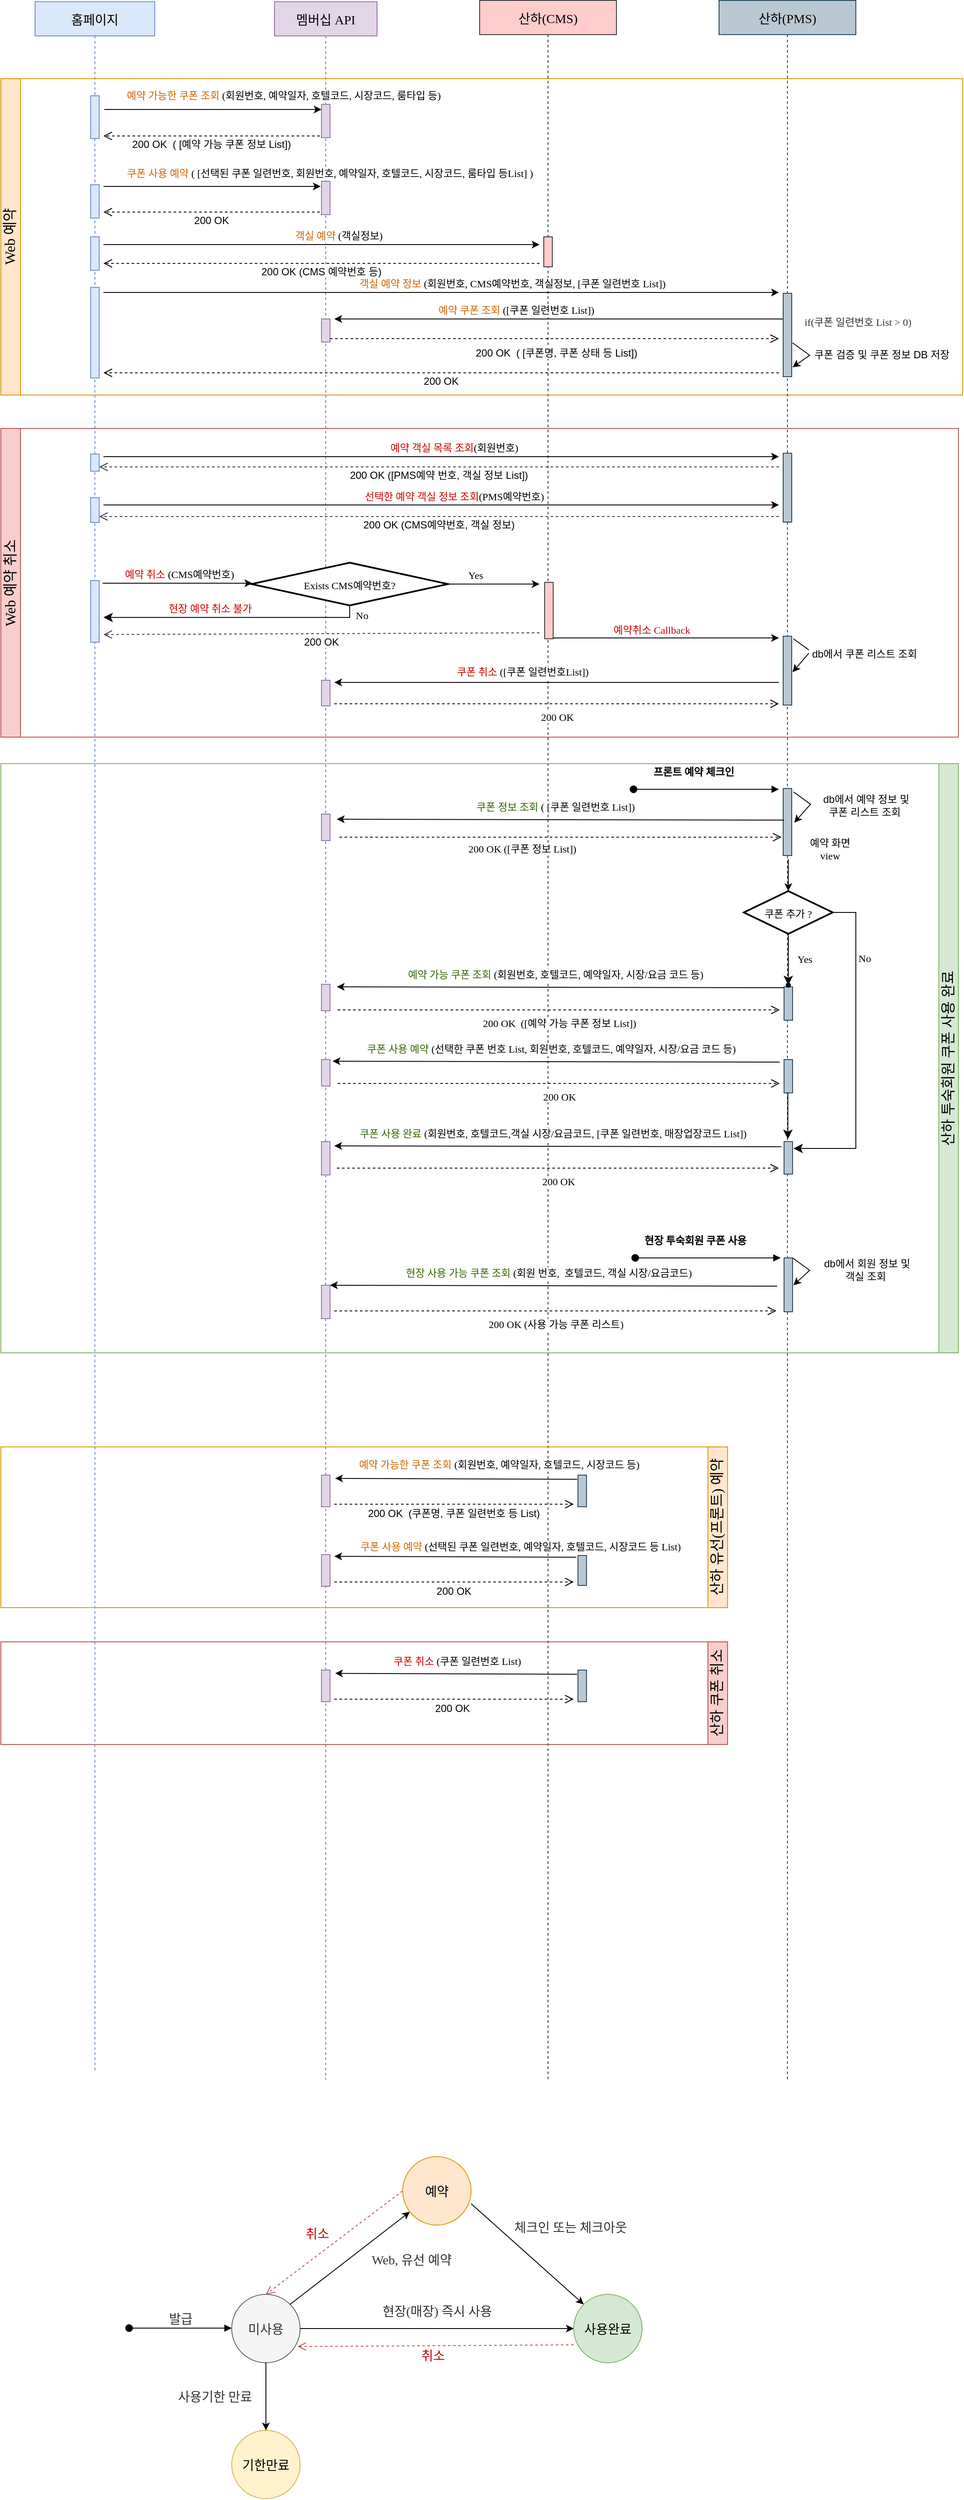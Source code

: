 <mxfile version="20.8.13" type="github">
  <diagram name="페이지-1" id="i2_iW8WWWB51VXID4rfu">
    <mxGraphModel dx="1434" dy="747" grid="1" gridSize="10" guides="1" tooltips="1" connect="1" arrows="1" fold="1" page="1" pageScale="1" pageWidth="1654" pageHeight="2336" math="0" shadow="0">
      <root>
        <mxCell id="0" />
        <mxCell id="1" parent="0" />
        <mxCell id="uAVWBllw0vdzFXxvWoM9-3" value="멤버십 API" style="shape=umlLifeline;perimeter=lifelinePerimeter;container=1;collapsible=0;recursiveResize=0;rounded=0;shadow=0;strokeWidth=1;fillColor=#e1d5e7;strokeColor=#9673a6;size=40;fontFamily=Verdana;fontSize=15;" vertex="1" parent="1">
          <mxGeometry x="320" y="80" width="120" height="2430" as="geometry" />
        </mxCell>
        <mxCell id="uAVWBllw0vdzFXxvWoM9-4" value="" style="points=[];perimeter=orthogonalPerimeter;rounded=0;shadow=0;strokeWidth=1;fillColor=#e1d5e7;strokeColor=#9673a6;" vertex="1" parent="uAVWBllw0vdzFXxvWoM9-3">
          <mxGeometry x="55" y="210" width="10" height="39" as="geometry" />
        </mxCell>
        <mxCell id="uAVWBllw0vdzFXxvWoM9-6" value="홈페이지" style="shape=umlLifeline;perimeter=lifelinePerimeter;container=1;collapsible=0;recursiveResize=0;rounded=0;shadow=0;strokeWidth=1;fillColor=#dae8fc;strokeColor=#6c8ebf;fontFamily=Verdana;fontSize=15;" vertex="1" parent="1">
          <mxGeometry x="40" y="80" width="140" height="2420" as="geometry" />
        </mxCell>
        <mxCell id="uAVWBllw0vdzFXxvWoM9-31" value="" style="points=[];perimeter=orthogonalPerimeter;rounded=0;shadow=0;strokeWidth=1;fillColor=#dae8fc;strokeColor=#6c8ebf;" vertex="1" parent="1">
          <mxGeometry x="105" y="190" width="10" height="50" as="geometry" />
        </mxCell>
        <mxCell id="uAVWBllw0vdzFXxvWoM9-9" value="산하(CMS)" style="shape=umlLifeline;perimeter=lifelinePerimeter;container=1;collapsible=0;recursiveResize=0;rounded=0;shadow=0;strokeWidth=1;fillColor=#ffcccc;strokeColor=#36393d;fontFamily=Verdana;fontSize=15;" vertex="1" parent="1">
          <mxGeometry x="560" y="78.5" width="160" height="2431.5" as="geometry" />
        </mxCell>
        <mxCell id="uAVWBllw0vdzFXxvWoM9-14" value="" style="endArrow=classic;html=1;rounded=0;entryX=-0.1;entryY=0.154;entryDx=0;entryDy=0;entryPerimeter=0;" edge="1" parent="1" target="uAVWBllw0vdzFXxvWoM9-4">
          <mxGeometry width="50" height="50" relative="1" as="geometry">
            <mxPoint x="120" y="296" as="sourcePoint" />
            <mxPoint x="340" y="296" as="targetPoint" />
          </mxGeometry>
        </mxCell>
        <mxCell id="uAVWBllw0vdzFXxvWoM9-17" value="&lt;font color=&quot;#cc6600&quot;&gt;쿠폰 사용 예약&lt;/font&gt; ( [선택된 쿠폰 일련번호, 회원번호, 예약일자, 호텔코드, 시장코드, 룸타입 등List] )&amp;nbsp;" style="edgeLabel;html=1;align=center;verticalAlign=middle;resizable=0;points=[];fontFamily=Verdana;fontSize=12;" vertex="1" connectable="0" parent="uAVWBllw0vdzFXxvWoM9-14">
          <mxGeometry x="0.45" y="2" relative="1" as="geometry">
            <mxPoint x="82" y="-13" as="offset" />
          </mxGeometry>
        </mxCell>
        <mxCell id="uAVWBllw0vdzFXxvWoM9-16" value="200 OK" style="verticalAlign=bottom;endArrow=open;dashed=1;endSize=8;shadow=0;strokeWidth=1;fontSize=12;exitX=-0.2;exitY=0.769;exitDx=0;exitDy=0;exitPerimeter=0;" edge="1" parent="1">
          <mxGeometry y="19" relative="1" as="geometry">
            <mxPoint x="120" y="326" as="targetPoint" />
            <mxPoint x="373" y="325.991" as="sourcePoint" />
            <mxPoint as="offset" />
          </mxGeometry>
        </mxCell>
        <mxCell id="uAVWBllw0vdzFXxvWoM9-21" value="" style="endArrow=classic;html=1;rounded=0;" edge="1" parent="1">
          <mxGeometry width="50" height="50" relative="1" as="geometry">
            <mxPoint x="120" y="364" as="sourcePoint" />
            <mxPoint x="630" y="364" as="targetPoint" />
          </mxGeometry>
        </mxCell>
        <mxCell id="uAVWBllw0vdzFXxvWoM9-22" value="&lt;font color=&quot;#cc6600&quot;&gt;객실 예약&lt;/font&gt; (객실정보)" style="edgeLabel;html=1;align=center;verticalAlign=middle;resizable=0;points=[];fontFamily=Verdana;fontSize=12;" vertex="1" connectable="0" parent="uAVWBllw0vdzFXxvWoM9-21">
          <mxGeometry x="0.45" y="2" relative="1" as="geometry">
            <mxPoint x="-95" y="-8" as="offset" />
          </mxGeometry>
        </mxCell>
        <mxCell id="uAVWBllw0vdzFXxvWoM9-26" value="Web 예약" style="swimlane;horizontal=0;whiteSpace=wrap;html=1;startSize=23;fillColor=#ffe6cc;strokeColor=#d79b00;fontFamily=Verdana;fontSize=17;fontStyle=0" vertex="1" parent="1">
          <mxGeometry y="170" width="1125" height="370" as="geometry" />
        </mxCell>
        <mxCell id="uAVWBllw0vdzFXxvWoM9-20" value="" style="points=[];perimeter=orthogonalPerimeter;rounded=0;shadow=0;strokeWidth=1;fillColor=#ffcccc;strokeColor=#36393d;" vertex="1" parent="uAVWBllw0vdzFXxvWoM9-26">
          <mxGeometry x="635" y="185" width="10" height="35" as="geometry" />
        </mxCell>
        <mxCell id="uAVWBllw0vdzFXxvWoM9-55" value="" style="points=[];perimeter=orthogonalPerimeter;rounded=0;shadow=0;strokeWidth=1;fillColor=#e1d5e7;strokeColor=#9673a6;" vertex="1" parent="uAVWBllw0vdzFXxvWoM9-26">
          <mxGeometry x="375" y="30" width="10" height="39" as="geometry" />
        </mxCell>
        <mxCell id="uAVWBllw0vdzFXxvWoM9-56" value="" style="endArrow=classic;html=1;rounded=0;entryX=-0.1;entryY=0.154;entryDx=0;entryDy=0;entryPerimeter=0;" edge="1" parent="uAVWBllw0vdzFXxvWoM9-26">
          <mxGeometry width="50" height="50" relative="1" as="geometry">
            <mxPoint x="121" y="36" as="sourcePoint" />
            <mxPoint x="375" y="36.006" as="targetPoint" />
          </mxGeometry>
        </mxCell>
        <mxCell id="uAVWBllw0vdzFXxvWoM9-57" value="&lt;font color=&quot;#cc6600&quot;&gt;예약 가능한 쿠폰 조회&lt;/font&gt; (회원번호, 예약일자, 호텔코드, 시장코드, 룸타입 등)&amp;nbsp;" style="edgeLabel;html=1;align=center;verticalAlign=middle;resizable=0;points=[];fontFamily=Verdana;fontSize=12;" vertex="1" connectable="0" parent="uAVWBllw0vdzFXxvWoM9-56">
          <mxGeometry x="0.45" y="2" relative="1" as="geometry">
            <mxPoint x="27" y="-14" as="offset" />
          </mxGeometry>
        </mxCell>
        <mxCell id="uAVWBllw0vdzFXxvWoM9-58" value="200 OK  ( [예약 가능 쿠폰 정보 List])" style="verticalAlign=bottom;endArrow=open;dashed=1;endSize=8;shadow=0;strokeWidth=1;fontSize=12;exitX=-0.2;exitY=0.769;exitDx=0;exitDy=0;exitPerimeter=0;" edge="1" parent="uAVWBllw0vdzFXxvWoM9-26">
          <mxGeometry y="19" relative="1" as="geometry">
            <mxPoint x="120" y="67" as="targetPoint" />
            <mxPoint x="373" y="66.991" as="sourcePoint" />
            <mxPoint as="offset" />
          </mxGeometry>
        </mxCell>
        <mxCell id="uAVWBllw0vdzFXxvWoM9-59" value="" style="points=[];perimeter=orthogonalPerimeter;rounded=0;shadow=0;strokeWidth=1;fillColor=#e1d5e7;strokeColor=#9673a6;" vertex="1" parent="uAVWBllw0vdzFXxvWoM9-26">
          <mxGeometry x="375" y="281" width="10" height="27" as="geometry" />
        </mxCell>
        <mxCell id="uAVWBllw0vdzFXxvWoM9-125" value="200 OK (CMS 예약번호 등)" style="verticalAlign=bottom;endArrow=open;dashed=1;endSize=8;shadow=0;strokeWidth=1;fontSize=12;" edge="1" parent="uAVWBllw0vdzFXxvWoM9-26">
          <mxGeometry y="19" relative="1" as="geometry">
            <mxPoint x="120" y="216" as="targetPoint" />
            <mxPoint x="630" y="216" as="sourcePoint" />
            <mxPoint as="offset" />
          </mxGeometry>
        </mxCell>
        <mxCell id="uAVWBllw0vdzFXxvWoM9-126" value="" style="endArrow=classic;html=1;rounded=0;" edge="1" parent="uAVWBllw0vdzFXxvWoM9-26">
          <mxGeometry width="50" height="50" relative="1" as="geometry">
            <mxPoint x="120" y="250" as="sourcePoint" />
            <mxPoint x="910" y="250" as="targetPoint" />
          </mxGeometry>
        </mxCell>
        <mxCell id="uAVWBllw0vdzFXxvWoM9-127" value="&lt;font color=&quot;#cc6600&quot;&gt;객실 예약 정보&lt;/font&gt; (회원번호, CMS예약번호, 객실정보, [쿠폰 일련번호 List])" style="edgeLabel;html=1;align=center;verticalAlign=middle;resizable=0;points=[];fontFamily=Verdana;fontSize=12;" vertex="1" connectable="0" parent="uAVWBllw0vdzFXxvWoM9-126">
          <mxGeometry x="0.45" y="2" relative="1" as="geometry">
            <mxPoint x="-95" y="-8" as="offset" />
          </mxGeometry>
        </mxCell>
        <mxCell id="uAVWBllw0vdzFXxvWoM9-23" value="200 OK" style="verticalAlign=bottom;endArrow=open;dashed=1;endSize=8;shadow=0;strokeWidth=1;fontSize=12;" edge="1" parent="uAVWBllw0vdzFXxvWoM9-26">
          <mxGeometry y="19" relative="1" as="geometry">
            <mxPoint x="120" y="344" as="targetPoint" />
            <mxPoint x="910" y="344" as="sourcePoint" />
            <mxPoint as="offset" />
          </mxGeometry>
        </mxCell>
        <mxCell id="uAVWBllw0vdzFXxvWoM9-129" value="" style="points=[];perimeter=orthogonalPerimeter;rounded=0;shadow=0;strokeWidth=1;fillColor=#dae8fc;strokeColor=#6c8ebf;" vertex="1" parent="uAVWBllw0vdzFXxvWoM9-26">
          <mxGeometry x="105" y="124" width="10" height="39" as="geometry" />
        </mxCell>
        <mxCell id="uAVWBllw0vdzFXxvWoM9-130" value="" style="points=[];perimeter=orthogonalPerimeter;rounded=0;shadow=0;strokeWidth=1;fillColor=#dae8fc;strokeColor=#6c8ebf;" vertex="1" parent="uAVWBllw0vdzFXxvWoM9-26">
          <mxGeometry x="105" y="185" width="10" height="39" as="geometry" />
        </mxCell>
        <mxCell id="uAVWBllw0vdzFXxvWoM9-131" value="" style="points=[];perimeter=orthogonalPerimeter;rounded=0;shadow=0;strokeWidth=1;fillColor=#dae8fc;strokeColor=#6c8ebf;" vertex="1" parent="uAVWBllw0vdzFXxvWoM9-26">
          <mxGeometry x="105" y="244" width="10" height="106" as="geometry" />
        </mxCell>
        <mxCell id="uAVWBllw0vdzFXxvWoM9-91" value="&lt;font color=&quot;#333333&quot;&gt;if(쿠폰 일련번호 List &amp;gt; 0)&lt;/font&gt;" style="text;html=1;strokeColor=none;fillColor=none;align=center;verticalAlign=middle;whiteSpace=wrap;rounded=0;fontSize=12;fontFamily=Verdana;fontColor=#CC0000;" vertex="1" parent="uAVWBllw0vdzFXxvWoM9-26">
          <mxGeometry x="910" y="270" width="185" height="30" as="geometry" />
        </mxCell>
        <mxCell id="uAVWBllw0vdzFXxvWoM9-60" value="" style="endArrow=classic;html=1;rounded=0;" edge="1" parent="1" source="uAVWBllw0vdzFXxvWoM9-124">
          <mxGeometry width="50" height="50" relative="1" as="geometry">
            <mxPoint x="631" y="451.045" as="sourcePoint" />
            <mxPoint x="390" y="451" as="targetPoint" />
          </mxGeometry>
        </mxCell>
        <mxCell id="uAVWBllw0vdzFXxvWoM9-61" value="&lt;font color=&quot;#cc6600&quot;&gt;예약 쿠폰 조회&lt;/font&gt; ([쿠폰 일련번호 List])&amp;nbsp;" style="edgeLabel;html=1;align=center;verticalAlign=middle;resizable=0;points=[];fontFamily=Verdana;fontSize=12;" vertex="1" connectable="0" parent="uAVWBllw0vdzFXxvWoM9-60">
          <mxGeometry x="0.45" y="2" relative="1" as="geometry">
            <mxPoint x="68" y="-12" as="offset" />
          </mxGeometry>
        </mxCell>
        <mxCell id="uAVWBllw0vdzFXxvWoM9-62" value="200 OK  ( [쿠폰명, 쿠폰 상태 등 List])" style="verticalAlign=bottom;endArrow=open;dashed=1;endSize=8;shadow=0;strokeWidth=1;fontSize=12;exitX=1;exitY=0.852;exitDx=0;exitDy=0;exitPerimeter=0;" edge="1" parent="1">
          <mxGeometry x="0.009" y="-26" relative="1" as="geometry">
            <mxPoint x="910" y="474" as="targetPoint" />
            <mxPoint x="385" y="474.004" as="sourcePoint" />
            <mxPoint as="offset" />
          </mxGeometry>
        </mxCell>
        <mxCell id="uAVWBllw0vdzFXxvWoM9-80" value="산하 유선(프론트) 예약" style="swimlane;horizontal=0;whiteSpace=wrap;html=1;startSize=23;fillColor=#ffe6cc;strokeColor=#d79b00;fontFamily=Verdana;fontSize=17;fontStyle=0;direction=west;" vertex="1" parent="1">
          <mxGeometry y="1770" width="850" height="188" as="geometry" />
        </mxCell>
        <mxCell id="uAVWBllw0vdzFXxvWoM9-81" value="" style="points=[];perimeter=orthogonalPerimeter;rounded=0;shadow=0;strokeWidth=1;fillColor=#bac8d3;strokeColor=#23445d;" vertex="1" parent="uAVWBllw0vdzFXxvWoM9-80">
          <mxGeometry x="675" y="33" width="10" height="37" as="geometry" />
        </mxCell>
        <mxCell id="uAVWBllw0vdzFXxvWoM9-82" value="" style="points=[];perimeter=orthogonalPerimeter;rounded=0;shadow=0;strokeWidth=1;fillColor=#e1d5e7;strokeColor=#9673a6;" vertex="1" parent="uAVWBllw0vdzFXxvWoM9-80">
          <mxGeometry x="375" y="33" width="10" height="37" as="geometry" />
        </mxCell>
        <mxCell id="uAVWBllw0vdzFXxvWoM9-83" value="" style="endArrow=classic;html=1;rounded=0;exitX=-0.1;exitY=0.133;exitDx=0;exitDy=0;exitPerimeter=0;entryX=1.6;entryY=0.103;entryDx=0;entryDy=0;entryPerimeter=0;" edge="1" parent="uAVWBllw0vdzFXxvWoM9-80" source="uAVWBllw0vdzFXxvWoM9-81" target="uAVWBllw0vdzFXxvWoM9-82">
          <mxGeometry width="50" height="50" relative="1" as="geometry">
            <mxPoint x="397" y="47.5" as="sourcePoint" />
            <mxPoint x="420" y="111" as="targetPoint" />
          </mxGeometry>
        </mxCell>
        <mxCell id="uAVWBllw0vdzFXxvWoM9-84" value="&lt;font color=&quot;#cc6600&quot;&gt;예약 가능한 쿠폰 조회&lt;/font&gt; (회원번호, 예약일자, 호텔코드, 시장코드 등)&amp;nbsp;" style="edgeLabel;html=1;align=center;verticalAlign=middle;resizable=0;points=[];fontFamily=Verdana;fontSize=12;" vertex="1" connectable="0" parent="uAVWBllw0vdzFXxvWoM9-83">
          <mxGeometry x="0.45" y="2" relative="1" as="geometry">
            <mxPoint x="115" y="-18" as="offset" />
          </mxGeometry>
        </mxCell>
        <mxCell id="uAVWBllw0vdzFXxvWoM9-90" value="200 OK  (쿠폰명, 쿠폰 일련번호 등 List)" style="verticalAlign=bottom;endArrow=open;dashed=1;endSize=8;shadow=0;strokeWidth=1;fontSize=12;" edge="1" parent="uAVWBllw0vdzFXxvWoM9-80">
          <mxGeometry y="-20" relative="1" as="geometry">
            <mxPoint x="670" y="67" as="targetPoint" />
            <mxPoint x="390" y="67" as="sourcePoint" />
            <mxPoint as="offset" />
          </mxGeometry>
        </mxCell>
        <mxCell id="uAVWBllw0vdzFXxvWoM9-92" value="" style="points=[];perimeter=orthogonalPerimeter;rounded=0;shadow=0;strokeWidth=1;fillColor=#e1d5e7;strokeColor=#9673a6;" vertex="1" parent="uAVWBllw0vdzFXxvWoM9-80">
          <mxGeometry x="375" y="126" width="10" height="37" as="geometry" />
        </mxCell>
        <mxCell id="uAVWBllw0vdzFXxvWoM9-93" value="" style="endArrow=classic;html=1;rounded=0;exitX=-0.2;exitY=0.057;exitDx=0;exitDy=0;exitPerimeter=0;" edge="1" parent="uAVWBllw0vdzFXxvWoM9-80" source="uAVWBllw0vdzFXxvWoM9-96">
          <mxGeometry width="50" height="50" relative="1" as="geometry">
            <mxPoint x="665" y="128" as="sourcePoint" />
            <mxPoint x="390" y="128" as="targetPoint" />
          </mxGeometry>
        </mxCell>
        <mxCell id="uAVWBllw0vdzFXxvWoM9-94" value="&lt;font style=&quot;border-color: var(--border-color);&quot; color=&quot;#cc6600&quot;&gt;쿠폰 사용 예약&lt;/font&gt;&amp;nbsp;(선택된 쿠폰 일련번호, 예약일자, 호텔코드, 시장코드 등 List)&amp;nbsp;" style="edgeLabel;html=1;align=center;verticalAlign=middle;resizable=0;points=[];fontFamily=Verdana;fontSize=12;" vertex="1" connectable="0" parent="uAVWBllw0vdzFXxvWoM9-93">
          <mxGeometry x="0.45" y="2" relative="1" as="geometry">
            <mxPoint x="141" y="-14" as="offset" />
          </mxGeometry>
        </mxCell>
        <mxCell id="uAVWBllw0vdzFXxvWoM9-95" value="200 OK" style="verticalAlign=bottom;endArrow=open;dashed=1;endSize=8;shadow=0;strokeWidth=1;fontSize=12;" edge="1" parent="uAVWBllw0vdzFXxvWoM9-80">
          <mxGeometry y="-20" relative="1" as="geometry">
            <mxPoint x="670" y="158" as="targetPoint" />
            <mxPoint x="390" y="158" as="sourcePoint" />
            <mxPoint as="offset" />
          </mxGeometry>
        </mxCell>
        <mxCell id="uAVWBllw0vdzFXxvWoM9-96" value="" style="points=[];perimeter=orthogonalPerimeter;rounded=0;shadow=0;strokeWidth=1;fillColor=#bac8d3;strokeColor=#23445d;" vertex="1" parent="uAVWBllw0vdzFXxvWoM9-80">
          <mxGeometry x="675" y="127" width="10" height="35" as="geometry" />
        </mxCell>
        <mxCell id="uAVWBllw0vdzFXxvWoM9-97" value="산하 쿠폰 취소" style="swimlane;horizontal=0;whiteSpace=wrap;html=1;startSize=23;fillColor=#f8cecc;strokeColor=#b85450;fontFamily=Verdana;fontSize=17;fontStyle=0;direction=west;" vertex="1" parent="1">
          <mxGeometry y="1998" width="850" height="120" as="geometry" />
        </mxCell>
        <mxCell id="uAVWBllw0vdzFXxvWoM9-98" value="" style="points=[];perimeter=orthogonalPerimeter;rounded=0;shadow=0;strokeWidth=1;fillColor=#bac8d3;strokeColor=#23445d;" vertex="1" parent="uAVWBllw0vdzFXxvWoM9-97">
          <mxGeometry x="675" y="33" width="10" height="37" as="geometry" />
        </mxCell>
        <mxCell id="uAVWBllw0vdzFXxvWoM9-99" value="" style="points=[];perimeter=orthogonalPerimeter;rounded=0;shadow=0;strokeWidth=1;fillColor=#e1d5e7;strokeColor=#9673a6;" vertex="1" parent="uAVWBllw0vdzFXxvWoM9-97">
          <mxGeometry x="375" y="33" width="10" height="37" as="geometry" />
        </mxCell>
        <mxCell id="uAVWBllw0vdzFXxvWoM9-100" value="" style="endArrow=classic;html=1;rounded=0;exitX=-0.1;exitY=0.133;exitDx=0;exitDy=0;exitPerimeter=0;entryX=1.6;entryY=0.103;entryDx=0;entryDy=0;entryPerimeter=0;" edge="1" parent="uAVWBllw0vdzFXxvWoM9-97" source="uAVWBllw0vdzFXxvWoM9-98" target="uAVWBllw0vdzFXxvWoM9-99">
          <mxGeometry width="50" height="50" relative="1" as="geometry">
            <mxPoint x="397" y="47.5" as="sourcePoint" />
            <mxPoint x="420" y="111" as="targetPoint" />
          </mxGeometry>
        </mxCell>
        <mxCell id="uAVWBllw0vdzFXxvWoM9-101" value="&lt;font style=&quot;border-color: var(--border-color);&quot; color=&quot;#cc0000&quot;&gt;쿠폰 취소&lt;/font&gt;&amp;nbsp;(쿠폰 일련번호 List)&amp;nbsp;" style="edgeLabel;html=1;align=center;verticalAlign=middle;resizable=0;points=[];fontFamily=Verdana;fontSize=12;" vertex="1" connectable="0" parent="uAVWBllw0vdzFXxvWoM9-100">
          <mxGeometry x="0.45" y="2" relative="1" as="geometry">
            <mxPoint x="66" y="-16" as="offset" />
          </mxGeometry>
        </mxCell>
        <mxCell id="uAVWBllw0vdzFXxvWoM9-102" value="200 OK " style="verticalAlign=bottom;endArrow=open;dashed=1;endSize=8;shadow=0;strokeWidth=1;fontSize=12;" edge="1" parent="uAVWBllw0vdzFXxvWoM9-97">
          <mxGeometry y="-20" relative="1" as="geometry">
            <mxPoint x="670" y="67" as="targetPoint" />
            <mxPoint x="390" y="67" as="sourcePoint" />
            <mxPoint as="offset" />
          </mxGeometry>
        </mxCell>
        <mxCell id="uAVWBllw0vdzFXxvWoM9-109" value="&lt;font style=&quot;font-size: 15px;&quot;&gt;발급&lt;/font&gt;" style="html=1;verticalAlign=bottom;startArrow=oval;startFill=1;endArrow=block;startSize=8;rounded=0;fontFamily=Verdana;fontSize=12;fontColor=#333333;" edge="1" parent="1">
          <mxGeometry width="60" relative="1" as="geometry">
            <mxPoint x="150" y="2800.5" as="sourcePoint" />
            <mxPoint x="270" y="2800.5" as="targetPoint" />
          </mxGeometry>
        </mxCell>
        <mxCell id="uAVWBllw0vdzFXxvWoM9-110" value="미사용" style="ellipse;whiteSpace=wrap;html=1;aspect=fixed;fontFamily=Verdana;fontSize=15;fillColor=#f5f5f5;strokeColor=#666666;fontColor=#333333;" vertex="1" parent="1">
          <mxGeometry x="270" y="2761" width="80" height="80" as="geometry" />
        </mxCell>
        <mxCell id="uAVWBllw0vdzFXxvWoM9-111" value="예약" style="ellipse;whiteSpace=wrap;html=1;aspect=fixed;fontFamily=Verdana;fontSize=15;fillColor=#ffe6cc;strokeColor=#d79b00;" vertex="1" parent="1">
          <mxGeometry x="470" y="2600" width="80" height="80" as="geometry" />
        </mxCell>
        <mxCell id="uAVWBllw0vdzFXxvWoM9-112" value="사용완료" style="ellipse;whiteSpace=wrap;html=1;aspect=fixed;fontFamily=Verdana;fontSize=15;fillColor=#d5e8d4;strokeColor=#82b366;" vertex="1" parent="1">
          <mxGeometry x="670" y="2761" width="80" height="80" as="geometry" />
        </mxCell>
        <mxCell id="uAVWBllw0vdzFXxvWoM9-113" value="기한만료" style="ellipse;whiteSpace=wrap;html=1;aspect=fixed;fontFamily=Verdana;fontSize=15;fillColor=#fff2cc;strokeColor=#d6b656;" vertex="1" parent="1">
          <mxGeometry x="270" y="2920" width="80" height="80" as="geometry" />
        </mxCell>
        <mxCell id="uAVWBllw0vdzFXxvWoM9-114" value="Web, 유선 예약" style="endArrow=classic;html=1;rounded=0;fontFamily=Verdana;fontSize=15;fontColor=#333333;exitX=1;exitY=0;exitDx=0;exitDy=0;" edge="1" parent="1" source="uAVWBllw0vdzFXxvWoM9-110" target="uAVWBllw0vdzFXxvWoM9-111">
          <mxGeometry x="0.631" y="-45" width="50" height="50" relative="1" as="geometry">
            <mxPoint x="350" y="2670" as="sourcePoint" />
            <mxPoint x="400" y="2620" as="targetPoint" />
            <mxPoint as="offset" />
          </mxGeometry>
        </mxCell>
        <mxCell id="uAVWBllw0vdzFXxvWoM9-115" value="" style="endArrow=classic;html=1;rounded=0;fontFamily=Verdana;fontSize=15;fontColor=#333333;exitX=1;exitY=0.688;exitDx=0;exitDy=0;entryX=0;entryY=0;entryDx=0;entryDy=0;exitPerimeter=0;" edge="1" parent="1" source="uAVWBllw0vdzFXxvWoM9-111" target="uAVWBllw0vdzFXxvWoM9-112">
          <mxGeometry x="-0.3" y="32" width="50" height="50" relative="1" as="geometry">
            <mxPoint x="348.284" y="2702.716" as="sourcePoint" />
            <mxPoint x="443.784" y="2664.661" as="targetPoint" />
            <mxPoint as="offset" />
          </mxGeometry>
        </mxCell>
        <mxCell id="uAVWBllw0vdzFXxvWoM9-116" value="체크인 또는 체크아웃" style="edgeLabel;html=1;align=center;verticalAlign=middle;resizable=0;points=[];fontSize=15;fontFamily=Verdana;fontColor=#333333;" vertex="1" connectable="0" parent="uAVWBllw0vdzFXxvWoM9-115">
          <mxGeometry x="-0.214" y="-2" relative="1" as="geometry">
            <mxPoint x="65" y="-21" as="offset" />
          </mxGeometry>
        </mxCell>
        <mxCell id="uAVWBllw0vdzFXxvWoM9-117" value="사용기한 만료" style="endArrow=classic;html=1;rounded=0;fontFamily=Verdana;fontSize=15;fontColor=#333333;exitX=0.5;exitY=1;exitDx=0;exitDy=0;entryX=0.5;entryY=0;entryDx=0;entryDy=0;" edge="1" parent="1" source="uAVWBllw0vdzFXxvWoM9-110" target="uAVWBllw0vdzFXxvWoM9-113">
          <mxGeometry x="-0.013" y="-60" width="50" height="50" relative="1" as="geometry">
            <mxPoint x="374.504" y="2768.056" as="sourcePoint" />
            <mxPoint x="470.004" y="2730.001" as="targetPoint" />
            <mxPoint as="offset" />
          </mxGeometry>
        </mxCell>
        <mxCell id="uAVWBllw0vdzFXxvWoM9-118" value="현장(매장) 즉시 사용" style="endArrow=classic;html=1;rounded=0;fontFamily=Verdana;fontSize=15;fontColor=#333333;exitX=1;exitY=0.5;exitDx=0;exitDy=0;entryX=0;entryY=0.5;entryDx=0;entryDy=0;" edge="1" parent="1" source="uAVWBllw0vdzFXxvWoM9-110" target="uAVWBllw0vdzFXxvWoM9-112">
          <mxGeometry x="0.001" y="20" width="50" height="50" relative="1" as="geometry">
            <mxPoint x="348.284" y="2702.716" as="sourcePoint" />
            <mxPoint x="443.784" y="2664.661" as="targetPoint" />
            <mxPoint y="-1" as="offset" />
          </mxGeometry>
        </mxCell>
        <mxCell id="uAVWBllw0vdzFXxvWoM9-122" value="취소" style="verticalAlign=bottom;endArrow=open;dashed=1;endSize=8;shadow=0;strokeWidth=1;fontSize=15;exitX=0;exitY=0.5;exitDx=0;exitDy=0;entryX=0.5;entryY=0;entryDx=0;entryDy=0;fontColor=#CC0000;fillColor=#f8cecc;strokeColor=#b85450;" edge="1" parent="1" source="uAVWBllw0vdzFXxvWoM9-111" target="uAVWBllw0vdzFXxvWoM9-110">
          <mxGeometry x="0.156" y="-12" relative="1" as="geometry">
            <mxPoint x="348.284" y="2839.284" as="targetPoint" />
            <mxPoint x="691.716" y="2839.284" as="sourcePoint" />
            <mxPoint as="offset" />
          </mxGeometry>
        </mxCell>
        <mxCell id="uAVWBllw0vdzFXxvWoM9-123" value="취소" style="verticalAlign=bottom;endArrow=open;dashed=1;endSize=8;shadow=0;strokeWidth=1;fontSize=15;exitX=0;exitY=0.738;exitDx=0;exitDy=0;entryX=0.963;entryY=0.763;entryDx=0;entryDy=0;fontColor=#CC0000;fillColor=#f8cecc;strokeColor=#b85450;entryPerimeter=0;exitPerimeter=0;" edge="1" parent="1" source="uAVWBllw0vdzFXxvWoM9-112" target="uAVWBllw0vdzFXxvWoM9-110">
          <mxGeometry x="0.019" y="22" relative="1" as="geometry">
            <mxPoint x="400" y="2941" as="targetPoint" />
            <mxPoint x="560" y="2820" as="sourcePoint" />
            <mxPoint as="offset" />
          </mxGeometry>
        </mxCell>
        <mxCell id="uAVWBllw0vdzFXxvWoM9-124" value="산하(PMS)" style="shape=umlLifeline;perimeter=lifelinePerimeter;container=1;collapsible=0;recursiveResize=0;rounded=0;shadow=0;strokeWidth=1;fillColor=#bac8d3;strokeColor=#23445d;fontFamily=Verdana;fontSize=15;" vertex="1" parent="1">
          <mxGeometry x="840" y="78.5" width="160" height="2431.5" as="geometry" />
        </mxCell>
        <mxCell id="uAVWBllw0vdzFXxvWoM9-128" value="" style="points=[];perimeter=orthogonalPerimeter;rounded=0;shadow=0;strokeWidth=1;fillColor=#bac8d3;strokeColor=#23445d;" vertex="1" parent="uAVWBllw0vdzFXxvWoM9-124">
          <mxGeometry x="75" y="342.5" width="10" height="97.5" as="geometry" />
        </mxCell>
        <mxCell id="uAVWBllw0vdzFXxvWoM9-5" value="&lt;font style=&quot;font-size: 12px;&quot;&gt;쿠폰 검증 및 쿠폰 정보 DB 저장&lt;/font&gt;" style="endArrow=classic;html=1;rounded=0;exitX=1;exitY=0.605;exitDx=0;exitDy=0;exitPerimeter=0;entryX=1;entryY=0.943;entryDx=0;entryDy=0;entryPerimeter=0;" edge="1" parent="uAVWBllw0vdzFXxvWoM9-124">
          <mxGeometry x="0.006" y="84" width="50" height="50" relative="1" as="geometry">
            <mxPoint x="86" y="400.487" as="sourcePoint" />
            <mxPoint x="86" y="428.995" as="targetPoint" />
            <Array as="points">
              <mxPoint x="106" y="414.98" />
            </Array>
            <mxPoint x="36" y="-69" as="offset" />
          </mxGeometry>
        </mxCell>
        <mxCell id="uAVWBllw0vdzFXxvWoM9-152" value="" style="points=[];perimeter=orthogonalPerimeter;rounded=0;shadow=0;strokeWidth=1;fillColor=#bac8d3;strokeColor=#23445d;" vertex="1" parent="uAVWBllw0vdzFXxvWoM9-124">
          <mxGeometry x="75" y="529.5" width="10" height="80.5" as="geometry" />
        </mxCell>
        <mxCell id="uAVWBllw0vdzFXxvWoM9-190" value="" style="points=[];perimeter=orthogonalPerimeter;rounded=0;shadow=0;strokeWidth=1;fillColor=#bac8d3;strokeColor=#23445d;" vertex="1" parent="uAVWBllw0vdzFXxvWoM9-124">
          <mxGeometry x="75" y="921.5" width="10" height="78.5" as="geometry" />
        </mxCell>
        <mxCell id="uAVWBllw0vdzFXxvWoM9-143" value="Web 예약 취소" style="swimlane;horizontal=0;whiteSpace=wrap;html=1;startSize=23;fillColor=#f8cecc;strokeColor=#b85450;fontFamily=Verdana;fontSize=17;fontStyle=0" vertex="1" parent="1">
          <mxGeometry y="579" width="1120" height="361" as="geometry" />
        </mxCell>
        <mxCell id="uAVWBllw0vdzFXxvWoM9-145" value="" style="endArrow=classic;html=1;rounded=0;" edge="1" parent="uAVWBllw0vdzFXxvWoM9-143">
          <mxGeometry width="50" height="50" relative="1" as="geometry">
            <mxPoint x="120" y="33" as="sourcePoint" />
            <mxPoint x="910" y="33" as="targetPoint" />
          </mxGeometry>
        </mxCell>
        <mxCell id="uAVWBllw0vdzFXxvWoM9-146" value="&lt;font color=&quot;#cc0000&quot;&gt;예약 객실 목록 조회&lt;/font&gt;(회원번호)" style="edgeLabel;html=1;align=center;verticalAlign=middle;resizable=0;points=[];fontFamily=Verdana;fontSize=12;" vertex="1" connectable="0" parent="uAVWBllw0vdzFXxvWoM9-145">
          <mxGeometry x="0.45" y="2" relative="1" as="geometry">
            <mxPoint x="-163" y="-8" as="offset" />
          </mxGeometry>
        </mxCell>
        <mxCell id="uAVWBllw0vdzFXxvWoM9-147" value="200 OK ([PMS예약 번호, 객실 정보 List])" style="verticalAlign=bottom;endArrow=open;dashed=1;endSize=8;shadow=0;strokeWidth=1;fontSize=12;fillColor=#ffcccc;strokeColor=#36393d;" edge="1" parent="uAVWBllw0vdzFXxvWoM9-143">
          <mxGeometry y="19" relative="1" as="geometry">
            <mxPoint x="115" y="45" as="targetPoint" />
            <mxPoint x="910" y="45" as="sourcePoint" />
            <mxPoint as="offset" />
          </mxGeometry>
        </mxCell>
        <mxCell id="uAVWBllw0vdzFXxvWoM9-148" value="" style="endArrow=classic;html=1;rounded=0;" edge="1" parent="uAVWBllw0vdzFXxvWoM9-143">
          <mxGeometry width="50" height="50" relative="1" as="geometry">
            <mxPoint x="119" y="181" as="sourcePoint" />
            <mxPoint x="294" y="181" as="targetPoint" />
          </mxGeometry>
        </mxCell>
        <mxCell id="uAVWBllw0vdzFXxvWoM9-149" value="&lt;font color=&quot;#cc0000&quot; style=&quot;font-size: 12px;&quot;&gt;예약 취소&lt;/font&gt; (CMS예약번호)&amp;nbsp;" style="edgeLabel;html=1;align=center;verticalAlign=middle;resizable=0;points=[];fontFamily=Verdana;fontSize=12;" vertex="1" connectable="0" parent="uAVWBllw0vdzFXxvWoM9-148">
          <mxGeometry x="0.45" y="2" relative="1" as="geometry">
            <mxPoint x="-36" y="-8" as="offset" />
          </mxGeometry>
        </mxCell>
        <mxCell id="uAVWBllw0vdzFXxvWoM9-150" value="" style="points=[];perimeter=orthogonalPerimeter;rounded=0;shadow=0;strokeWidth=1;fillColor=#dae8fc;strokeColor=#6c8ebf;" vertex="1" parent="uAVWBllw0vdzFXxvWoM9-143">
          <mxGeometry x="105" y="30" width="10" height="20" as="geometry" />
        </mxCell>
        <mxCell id="uAVWBllw0vdzFXxvWoM9-163" value="" style="endArrow=classic;html=1;rounded=0;" edge="1" parent="uAVWBllw0vdzFXxvWoM9-143">
          <mxGeometry width="50" height="50" relative="1" as="geometry">
            <mxPoint x="120" y="89.5" as="sourcePoint" />
            <mxPoint x="910" y="89.5" as="targetPoint" />
          </mxGeometry>
        </mxCell>
        <mxCell id="uAVWBllw0vdzFXxvWoM9-164" value="&lt;font color=&quot;#cc0000&quot;&gt;선택한 예약 객실 정보 조회&lt;/font&gt;(PMS예약번호)" style="edgeLabel;html=1;align=center;verticalAlign=middle;resizable=0;points=[];fontFamily=Verdana;fontSize=12;" vertex="1" connectable="0" parent="uAVWBllw0vdzFXxvWoM9-163">
          <mxGeometry x="0.45" y="2" relative="1" as="geometry">
            <mxPoint x="-163" y="-8" as="offset" />
          </mxGeometry>
        </mxCell>
        <mxCell id="uAVWBllw0vdzFXxvWoM9-165" value="200 OK (CMS예약번호, 객실 정보)" style="verticalAlign=bottom;endArrow=open;dashed=1;endSize=8;shadow=0;strokeWidth=1;fontSize=12;fillColor=#ffcccc;strokeColor=#36393d;" edge="1" parent="uAVWBllw0vdzFXxvWoM9-143">
          <mxGeometry y="19" relative="1" as="geometry">
            <mxPoint x="115" y="103" as="targetPoint" />
            <mxPoint x="910" y="103" as="sourcePoint" />
            <mxPoint as="offset" />
          </mxGeometry>
        </mxCell>
        <mxCell id="uAVWBllw0vdzFXxvWoM9-166" value="" style="points=[];perimeter=orthogonalPerimeter;rounded=0;shadow=0;strokeWidth=1;fillColor=#ffcccc;strokeColor=#36393d;" vertex="1" parent="uAVWBllw0vdzFXxvWoM9-143">
          <mxGeometry x="636" y="180" width="10" height="66" as="geometry" />
        </mxCell>
        <mxCell id="uAVWBllw0vdzFXxvWoM9-167" value="200 OK" style="verticalAlign=bottom;endArrow=open;dashed=1;endSize=8;shadow=0;strokeWidth=1;fontSize=12;fillColor=#ffcccc;strokeColor=#36393d;" edge="1" parent="uAVWBllw0vdzFXxvWoM9-143">
          <mxGeometry y="19" relative="1" as="geometry">
            <mxPoint x="120" y="241" as="targetPoint" />
            <mxPoint x="630" y="239" as="sourcePoint" />
            <mxPoint as="offset" />
          </mxGeometry>
        </mxCell>
        <mxCell id="uAVWBllw0vdzFXxvWoM9-168" value="" style="points=[];perimeter=orthogonalPerimeter;rounded=0;shadow=0;strokeWidth=1;fillColor=#bac8d3;strokeColor=#23445d;" vertex="1" parent="uAVWBllw0vdzFXxvWoM9-143">
          <mxGeometry x="915" y="243" width="10" height="80.5" as="geometry" />
        </mxCell>
        <mxCell id="uAVWBllw0vdzFXxvWoM9-169" value="" style="endArrow=classic;html=1;rounded=0;" edge="1" parent="uAVWBllw0vdzFXxvWoM9-143">
          <mxGeometry width="50" height="50" relative="1" as="geometry">
            <mxPoint x="646" y="245" as="sourcePoint" />
            <mxPoint x="910" y="245" as="targetPoint" />
          </mxGeometry>
        </mxCell>
        <mxCell id="uAVWBllw0vdzFXxvWoM9-170" value="&lt;font color=&quot;#cc0000&quot;&gt;예약취소 Callback&lt;/font&gt;" style="edgeLabel;html=1;align=center;verticalAlign=middle;resizable=0;points=[];fontFamily=Verdana;fontSize=12;" vertex="1" connectable="0" parent="uAVWBllw0vdzFXxvWoM9-169">
          <mxGeometry x="0.45" y="2" relative="1" as="geometry">
            <mxPoint x="-77" y="-7" as="offset" />
          </mxGeometry>
        </mxCell>
        <mxCell id="uAVWBllw0vdzFXxvWoM9-142" value="" style="points=[];perimeter=orthogonalPerimeter;rounded=0;shadow=0;strokeWidth=1;fillColor=#e1d5e7;strokeColor=#9673a6;" vertex="1" parent="uAVWBllw0vdzFXxvWoM9-143">
          <mxGeometry x="375" y="294.5" width="10" height="30" as="geometry" />
        </mxCell>
        <mxCell id="uAVWBllw0vdzFXxvWoM9-151" value="200 OK" style="verticalAlign=bottom;endArrow=open;dashed=1;endSize=8;shadow=0;strokeWidth=1;fontFamily=Verdana;fontSize=12;" edge="1" parent="uAVWBllw0vdzFXxvWoM9-143">
          <mxGeometry x="0.004" y="-25" relative="1" as="geometry">
            <mxPoint x="910" y="322" as="targetPoint" />
            <mxPoint x="390" y="322" as="sourcePoint" />
            <mxPoint as="offset" />
          </mxGeometry>
        </mxCell>
        <mxCell id="uAVWBllw0vdzFXxvWoM9-173" value="&lt;font style=&quot;font-size: 12px;&quot;&gt;&amp;nbsp;db에서 쿠폰 리스트 조회&lt;/font&gt;" style="endArrow=classic;html=1;rounded=0;exitX=1;exitY=0.605;exitDx=0;exitDy=0;exitPerimeter=0;entryX=1.1;entryY=0.522;entryDx=0;entryDy=0;entryPerimeter=0;" edge="1" parent="uAVWBllw0vdzFXxvWoM9-143" target="uAVWBllw0vdzFXxvWoM9-168">
          <mxGeometry x="-0.126" y="63" width="50" height="50" relative="1" as="geometry">
            <mxPoint x="927" y="245.997" as="sourcePoint" />
            <mxPoint x="927" y="274.505" as="targetPoint" />
            <Array as="points">
              <mxPoint x="947" y="260.49" />
            </Array>
            <mxPoint x="13" y="-38" as="offset" />
          </mxGeometry>
        </mxCell>
        <mxCell id="uAVWBllw0vdzFXxvWoM9-174" value="&lt;font style=&quot;font-size: 12px;&quot;&gt;Exists CMS예약번호?&lt;/font&gt;" style="strokeWidth=2;html=1;shape=mxgraph.flowchart.decision;whiteSpace=wrap;fontFamily=Verdana;fontSize=15;fontColor=#000000;" vertex="1" parent="uAVWBllw0vdzFXxvWoM9-143">
          <mxGeometry x="293" y="157" width="230" height="50" as="geometry" />
        </mxCell>
        <mxCell id="uAVWBllw0vdzFXxvWoM9-176" value="" style="endArrow=classic;html=1;rounded=0;exitX=1;exitY=0.5;exitDx=0;exitDy=0;exitPerimeter=0;" edge="1" parent="uAVWBllw0vdzFXxvWoM9-143" source="uAVWBllw0vdzFXxvWoM9-174">
          <mxGeometry width="50" height="50" relative="1" as="geometry">
            <mxPoint x="530" y="201" as="sourcePoint" />
            <mxPoint x="630" y="182" as="targetPoint" />
          </mxGeometry>
        </mxCell>
        <mxCell id="uAVWBllw0vdzFXxvWoM9-177" value="Yes" style="edgeLabel;html=1;align=center;verticalAlign=middle;resizable=0;points=[];fontFamily=Verdana;fontSize=12;" vertex="1" connectable="0" parent="uAVWBllw0vdzFXxvWoM9-176">
          <mxGeometry x="0.45" y="2" relative="1" as="geometry">
            <mxPoint x="-46" y="-8" as="offset" />
          </mxGeometry>
        </mxCell>
        <mxCell id="uAVWBllw0vdzFXxvWoM9-180" value="" style="edgeStyle=elbowEdgeStyle;elbow=vertical;endArrow=classic;html=1;curved=0;rounded=0;endSize=8;startSize=8;fontFamily=Verdana;fontSize=12;fontColor=#000000;exitX=0.5;exitY=1;exitDx=0;exitDy=0;exitPerimeter=0;" edge="1" parent="uAVWBllw0vdzFXxvWoM9-143" source="uAVWBllw0vdzFXxvWoM9-174">
          <mxGeometry width="50" height="50" relative="1" as="geometry">
            <mxPoint x="480" y="201" as="sourcePoint" />
            <mxPoint x="120" y="221" as="targetPoint" />
            <Array as="points">
              <mxPoint x="262" y="221" />
            </Array>
          </mxGeometry>
        </mxCell>
        <mxCell id="uAVWBllw0vdzFXxvWoM9-181" value="No" style="edgeLabel;html=1;align=center;verticalAlign=middle;resizable=0;points=[];fontSize=12;fontFamily=Verdana;fontColor=#000000;" vertex="1" connectable="0" parent="uAVWBllw0vdzFXxvWoM9-180">
          <mxGeometry x="0.049" y="-3" relative="1" as="geometry">
            <mxPoint x="158" y="1" as="offset" />
          </mxGeometry>
        </mxCell>
        <mxCell id="uAVWBllw0vdzFXxvWoM9-182" value="&lt;font style=&quot;border-color: var(--border-color);&quot; color=&quot;#cc0000&quot;&gt;현장 예약 취소 불가&lt;/font&gt;&amp;nbsp;" style="edgeLabel;html=1;align=center;verticalAlign=middle;resizable=0;points=[];fontSize=12;fontFamily=Verdana;fontColor=#000000;" vertex="1" connectable="0" parent="uAVWBllw0vdzFXxvWoM9-180">
          <mxGeometry x="0.238" y="-4" relative="1" as="geometry">
            <mxPoint x="11" y="-6" as="offset" />
          </mxGeometry>
        </mxCell>
        <mxCell id="uAVWBllw0vdzFXxvWoM9-187" value="" style="points=[];perimeter=orthogonalPerimeter;rounded=0;shadow=0;strokeWidth=1;fillColor=#dae8fc;strokeColor=#6c8ebf;" vertex="1" parent="uAVWBllw0vdzFXxvWoM9-143">
          <mxGeometry x="105" y="81" width="10" height="29" as="geometry" />
        </mxCell>
        <mxCell id="uAVWBllw0vdzFXxvWoM9-188" value="" style="points=[];perimeter=orthogonalPerimeter;rounded=0;shadow=0;strokeWidth=1;fillColor=#dae8fc;strokeColor=#6c8ebf;" vertex="1" parent="uAVWBllw0vdzFXxvWoM9-143">
          <mxGeometry x="105" y="178" width="10" height="72" as="geometry" />
        </mxCell>
        <mxCell id="uAVWBllw0vdzFXxvWoM9-171" value="" style="endArrow=classic;html=1;rounded=0;" edge="1" parent="1">
          <mxGeometry width="50" height="50" relative="1" as="geometry">
            <mxPoint x="910" y="876" as="sourcePoint" />
            <mxPoint x="390" y="876" as="targetPoint" />
          </mxGeometry>
        </mxCell>
        <mxCell id="uAVWBllw0vdzFXxvWoM9-172" value="&lt;font color=&quot;#cc0000&quot;&gt;쿠폰 취소&lt;/font&gt; ([쿠폰 일련번호List])" style="edgeLabel;html=1;align=center;verticalAlign=middle;resizable=0;points=[];fontFamily=Verdana;fontSize=12;" vertex="1" connectable="0" parent="uAVWBllw0vdzFXxvWoM9-171">
          <mxGeometry x="0.45" y="2" relative="1" as="geometry">
            <mxPoint x="77" y="-14" as="offset" />
          </mxGeometry>
        </mxCell>
        <mxCell id="uAVWBllw0vdzFXxvWoM9-189" value="산하 투숙회원 쿠폰 사용 완료" style="swimlane;horizontal=0;whiteSpace=wrap;html=1;startSize=23;fillColor=#d5e8d4;strokeColor=#82b366;fontFamily=Verdana;fontSize=17;fontStyle=0;direction=west;" vertex="1" parent="1">
          <mxGeometry y="971" width="1120" height="689" as="geometry" />
        </mxCell>
        <mxCell id="uAVWBllw0vdzFXxvWoM9-191" value="" style="points=[];perimeter=orthogonalPerimeter;rounded=0;shadow=0;strokeWidth=1;fillColor=#e1d5e7;strokeColor=#9673a6;" vertex="1" parent="uAVWBllw0vdzFXxvWoM9-189">
          <mxGeometry x="375" y="442" width="10" height="39" as="geometry" />
        </mxCell>
        <mxCell id="uAVWBllw0vdzFXxvWoM9-192" value="" style="endArrow=classic;html=1;rounded=0;" edge="1" parent="uAVWBllw0vdzFXxvWoM9-189">
          <mxGeometry width="50" height="50" relative="1" as="geometry">
            <mxPoint x="913" y="448" as="sourcePoint" />
            <mxPoint x="390" y="447" as="targetPoint" />
          </mxGeometry>
        </mxCell>
        <mxCell id="uAVWBllw0vdzFXxvWoM9-193" value="&lt;font color=&quot;#336600&quot; style=&quot;font-size: 12px;&quot;&gt;쿠폰 사용 완료&lt;/font&gt;&lt;font color=&quot;#cc0000&quot; style=&quot;font-size: 12px;&quot;&gt;&amp;nbsp;&lt;/font&gt;(회원번호, 호텔코드,객실 시장/요금코드,&amp;nbsp;[쿠폰 일련번호, 매장업장코드&amp;nbsp;List])&amp;nbsp;" style="edgeLabel;html=1;align=center;verticalAlign=middle;resizable=0;points=[];fontFamily=Verdana;fontSize=12;" vertex="1" connectable="0" parent="uAVWBllw0vdzFXxvWoM9-192">
          <mxGeometry x="0.45" y="2" relative="1" as="geometry">
            <mxPoint x="113" y="-17" as="offset" />
          </mxGeometry>
        </mxCell>
        <mxCell id="uAVWBllw0vdzFXxvWoM9-194" value="200 OK" style="verticalAlign=bottom;endArrow=open;dashed=1;endSize=8;shadow=0;strokeWidth=1;fontFamily=Verdana;fontSize=12;" edge="1" parent="uAVWBllw0vdzFXxvWoM9-189">
          <mxGeometry x="0.004" y="-25" relative="1" as="geometry">
            <mxPoint x="910" y="473" as="targetPoint" />
            <mxPoint x="393" y="473" as="sourcePoint" />
            <mxPoint as="offset" />
          </mxGeometry>
        </mxCell>
        <mxCell id="uAVWBllw0vdzFXxvWoM9-196" value="&lt;b&gt;프론트 예약 체크인&lt;/b&gt;" style="html=1;verticalAlign=bottom;startArrow=oval;startFill=1;endArrow=block;startSize=8;rounded=0;fontFamily=Verdana;fontSize=12;fontColor=#000000;" edge="1" parent="uAVWBllw0vdzFXxvWoM9-189">
          <mxGeometry x="-0.176" y="11" width="60" relative="1" as="geometry">
            <mxPoint x="740" y="30" as="sourcePoint" />
            <mxPoint x="910" y="30" as="targetPoint" />
            <mxPoint as="offset" />
          </mxGeometry>
        </mxCell>
        <mxCell id="uAVWBllw0vdzFXxvWoM9-197" value="&lt;font style=&quot;font-size: 12px;&quot;&gt;&amp;nbsp;db에서 예약 정보 및 &lt;br&gt;쿠폰 리스트 조회&lt;/font&gt;" style="endArrow=classic;html=1;rounded=0;exitX=1;exitY=0.605;exitDx=0;exitDy=0;exitPerimeter=0;" edge="1" parent="uAVWBllw0vdzFXxvWoM9-189">
          <mxGeometry x="-0.075" y="63" width="50" height="50" relative="1" as="geometry">
            <mxPoint x="927" y="32.997" as="sourcePoint" />
            <mxPoint x="928" y="69" as="targetPoint" />
            <Array as="points">
              <mxPoint x="947" y="47.49" />
            </Array>
            <mxPoint x="16" y="-40" as="offset" />
          </mxGeometry>
        </mxCell>
        <mxCell id="uAVWBllw0vdzFXxvWoM9-198" value="" style="points=[];perimeter=orthogonalPerimeter;rounded=0;shadow=0;strokeWidth=1;fillColor=#bac8d3;strokeColor=#23445d;" vertex="1" parent="uAVWBllw0vdzFXxvWoM9-189">
          <mxGeometry x="916" y="578" width="10" height="63" as="geometry" />
        </mxCell>
        <mxCell id="uAVWBllw0vdzFXxvWoM9-199" value="&lt;b&gt;현장 투숙회원 쿠폰 사용&lt;/b&gt;" style="html=1;verticalAlign=bottom;startArrow=oval;startFill=1;endArrow=block;startSize=8;rounded=0;fontFamily=Verdana;fontSize=12;fontColor=#000000;" edge="1" parent="uAVWBllw0vdzFXxvWoM9-189">
          <mxGeometry x="-0.176" y="11" width="60" relative="1" as="geometry">
            <mxPoint x="742" y="578" as="sourcePoint" />
            <mxPoint x="912" y="578" as="targetPoint" />
            <mxPoint as="offset" />
          </mxGeometry>
        </mxCell>
        <mxCell id="uAVWBllw0vdzFXxvWoM9-200" value="" style="points=[];perimeter=orthogonalPerimeter;rounded=0;shadow=0;strokeWidth=1;fillColor=#e1d5e7;strokeColor=#9673a6;" vertex="1" parent="uAVWBllw0vdzFXxvWoM9-189">
          <mxGeometry x="375" y="610" width="10" height="39" as="geometry" />
        </mxCell>
        <mxCell id="uAVWBllw0vdzFXxvWoM9-201" value="" style="endArrow=classic;html=1;rounded=0;" edge="1" parent="uAVWBllw0vdzFXxvWoM9-189">
          <mxGeometry width="50" height="50" relative="1" as="geometry">
            <mxPoint x="908" y="611" as="sourcePoint" />
            <mxPoint x="385" y="610" as="targetPoint" />
          </mxGeometry>
        </mxCell>
        <mxCell id="uAVWBllw0vdzFXxvWoM9-202" value="&lt;font color=&quot;#336600&quot; style=&quot;font-size: 12px;&quot;&gt;현장 사용 가능 쿠폰 조회&lt;/font&gt;&lt;font color=&quot;#cc0000&quot; style=&quot;font-size: 12px;&quot;&gt;&amp;nbsp;&lt;/font&gt;(회원 번호,&amp;nbsp; 호텔코드, 객실 시장/요금코드)&amp;nbsp;" style="edgeLabel;html=1;align=center;verticalAlign=middle;resizable=0;points=[];fontFamily=Verdana;fontSize=12;" vertex="1" connectable="0" parent="uAVWBllw0vdzFXxvWoM9-201">
          <mxGeometry x="0.45" y="2" relative="1" as="geometry">
            <mxPoint x="113" y="-17" as="offset" />
          </mxGeometry>
        </mxCell>
        <mxCell id="uAVWBllw0vdzFXxvWoM9-203" value="&lt;font style=&quot;font-size: 12px;&quot;&gt;&amp;nbsp;db에서 회원 정보 및&lt;br&gt;객실 조회&lt;/font&gt;" style="endArrow=classic;html=1;rounded=0;exitX=1;exitY=0.605;exitDx=0;exitDy=0;exitPerimeter=0;" edge="1" parent="uAVWBllw0vdzFXxvWoM9-189">
          <mxGeometry x="-0.022" y="64" width="50" height="50" relative="1" as="geometry">
            <mxPoint x="926" y="577.997" as="sourcePoint" />
            <mxPoint x="927" y="610" as="targetPoint" />
            <Array as="points">
              <mxPoint x="946" y="592.49" />
            </Array>
            <mxPoint x="21" y="-47" as="offset" />
          </mxGeometry>
        </mxCell>
        <mxCell id="uAVWBllw0vdzFXxvWoM9-204" value="200 OK (사용 가능 쿠폰 리스트)" style="verticalAlign=bottom;endArrow=open;dashed=1;endSize=8;shadow=0;strokeWidth=1;fontFamily=Verdana;fontSize=12;" edge="1" parent="uAVWBllw0vdzFXxvWoM9-189">
          <mxGeometry x="0.004" y="-25" relative="1" as="geometry">
            <mxPoint x="907" y="640" as="targetPoint" />
            <mxPoint x="390" y="640" as="sourcePoint" />
            <mxPoint as="offset" />
          </mxGeometry>
        </mxCell>
        <mxCell id="uAVWBllw0vdzFXxvWoM9-206" value="" style="points=[];perimeter=orthogonalPerimeter;rounded=0;shadow=0;strokeWidth=1;fillColor=#bac8d3;strokeColor=#23445d;" vertex="1" parent="uAVWBllw0vdzFXxvWoM9-189">
          <mxGeometry x="916" y="261" width="10" height="39" as="geometry" />
        </mxCell>
        <mxCell id="uAVWBllw0vdzFXxvWoM9-208" value="" style="points=[];perimeter=orthogonalPerimeter;rounded=0;shadow=0;strokeWidth=1;fillColor=#e1d5e7;strokeColor=#9673a6;" vertex="1" parent="uAVWBllw0vdzFXxvWoM9-189">
          <mxGeometry x="375" y="258" width="10" height="31" as="geometry" />
        </mxCell>
        <mxCell id="uAVWBllw0vdzFXxvWoM9-209" value="" style="endArrow=classic;html=1;rounded=0;" edge="1" parent="uAVWBllw0vdzFXxvWoM9-189">
          <mxGeometry width="50" height="50" relative="1" as="geometry">
            <mxPoint x="916" y="262" as="sourcePoint" />
            <mxPoint x="393" y="261" as="targetPoint" />
          </mxGeometry>
        </mxCell>
        <mxCell id="uAVWBllw0vdzFXxvWoM9-210" value="&lt;font color=&quot;#336600&quot; style=&quot;font-size: 12px;&quot;&gt;예약 가능 쿠폰 조회&lt;/font&gt;&lt;font color=&quot;#cc0000&quot; style=&quot;font-size: 12px;&quot;&gt;&amp;nbsp;&lt;/font&gt;(회원번호, 호텔코드, 예약일자, 시장/요금 코드 등)&amp;nbsp;" style="edgeLabel;html=1;align=center;verticalAlign=middle;resizable=0;points=[];fontFamily=Verdana;fontSize=12;" vertex="1" connectable="0" parent="uAVWBllw0vdzFXxvWoM9-209">
          <mxGeometry x="0.45" y="2" relative="1" as="geometry">
            <mxPoint x="113" y="-17" as="offset" />
          </mxGeometry>
        </mxCell>
        <mxCell id="uAVWBllw0vdzFXxvWoM9-211" value="200 OK  ([예약 가능 쿠폰 정보 List])" style="verticalAlign=bottom;endArrow=open;dashed=1;endSize=8;shadow=0;strokeWidth=1;fontFamily=Verdana;fontSize=12;" edge="1" parent="uAVWBllw0vdzFXxvWoM9-189">
          <mxGeometry x="0.004" y="-25" relative="1" as="geometry">
            <mxPoint x="911" y="288" as="targetPoint" />
            <mxPoint x="394" y="288" as="sourcePoint" />
            <mxPoint as="offset" />
          </mxGeometry>
        </mxCell>
        <mxCell id="uAVWBllw0vdzFXxvWoM9-212" value="" style="endArrow=classic;html=1;rounded=0;" edge="1" parent="uAVWBllw0vdzFXxvWoM9-189">
          <mxGeometry width="50" height="50" relative="1" as="geometry">
            <mxPoint x="911" y="349" as="sourcePoint" />
            <mxPoint x="388" y="348" as="targetPoint" />
          </mxGeometry>
        </mxCell>
        <mxCell id="uAVWBllw0vdzFXxvWoM9-213" value="&lt;font color=&quot;#336600&quot; style=&quot;font-size: 12px;&quot;&gt;쿠폰 사용 예약&lt;/font&gt;&lt;font color=&quot;#cc0000&quot; style=&quot;font-size: 12px;&quot;&gt;&amp;nbsp;&lt;/font&gt;(선택한 쿠폰 번호 List, 회원번호, 호텔코드, 예약일자, 시장/요금 코드 등)&amp;nbsp;" style="edgeLabel;html=1;align=center;verticalAlign=middle;resizable=0;points=[];fontFamily=Verdana;fontSize=12;" vertex="1" connectable="0" parent="uAVWBllw0vdzFXxvWoM9-212">
          <mxGeometry x="0.45" y="2" relative="1" as="geometry">
            <mxPoint x="113" y="-17" as="offset" />
          </mxGeometry>
        </mxCell>
        <mxCell id="uAVWBllw0vdzFXxvWoM9-216" value="" style="points=[];perimeter=orthogonalPerimeter;rounded=0;shadow=0;strokeWidth=1;fillColor=#e1d5e7;strokeColor=#9673a6;" vertex="1" parent="uAVWBllw0vdzFXxvWoM9-189">
          <mxGeometry x="375" y="59" width="10" height="31" as="geometry" />
        </mxCell>
        <mxCell id="uAVWBllw0vdzFXxvWoM9-217" value="" style="endArrow=classic;html=1;rounded=0;" edge="1" parent="uAVWBllw0vdzFXxvWoM9-189">
          <mxGeometry width="50" height="50" relative="1" as="geometry">
            <mxPoint x="916" y="66" as="sourcePoint" />
            <mxPoint x="393" y="65" as="targetPoint" />
          </mxGeometry>
        </mxCell>
        <mxCell id="uAVWBllw0vdzFXxvWoM9-218" value="&lt;font color=&quot;#336600&quot; style=&quot;font-size: 12px;&quot;&gt;쿠폰 정보 조회&lt;/font&gt;&lt;font color=&quot;#cc0000&quot; style=&quot;font-size: 12px;&quot;&gt;&amp;nbsp;&lt;/font&gt;( [쿠폰 일련번호 List])&amp;nbsp;" style="edgeLabel;html=1;align=center;verticalAlign=middle;resizable=0;points=[];fontFamily=Verdana;fontSize=12;" vertex="1" connectable="0" parent="uAVWBllw0vdzFXxvWoM9-217">
          <mxGeometry x="0.45" y="2" relative="1" as="geometry">
            <mxPoint x="113" y="-17" as="offset" />
          </mxGeometry>
        </mxCell>
        <mxCell id="uAVWBllw0vdzFXxvWoM9-219" value="200 OK ([쿠폰 정보 List])" style="verticalAlign=bottom;endArrow=open;dashed=1;endSize=8;shadow=0;strokeWidth=1;fontFamily=Verdana;fontSize=12;" edge="1" parent="uAVWBllw0vdzFXxvWoM9-189">
          <mxGeometry x="-0.172" y="-23" relative="1" as="geometry">
            <mxPoint x="913" y="86" as="targetPoint" />
            <mxPoint x="396" y="86" as="sourcePoint" />
            <mxPoint as="offset" />
          </mxGeometry>
        </mxCell>
        <mxCell id="uAVWBllw0vdzFXxvWoM9-221" value="예약 화면 view" style="text;html=1;strokeColor=none;fillColor=none;align=center;verticalAlign=middle;whiteSpace=wrap;rounded=0;fontSize=12;fontFamily=Verdana;fontColor=#000000;" vertex="1" parent="uAVWBllw0vdzFXxvWoM9-189">
          <mxGeometry x="940" y="85" width="60" height="30" as="geometry" />
        </mxCell>
        <mxCell id="uAVWBllw0vdzFXxvWoM9-225" value="" style="points=[];perimeter=orthogonalPerimeter;rounded=0;shadow=0;strokeWidth=1;fillColor=#e1d5e7;strokeColor=#9673a6;" vertex="1" parent="uAVWBllw0vdzFXxvWoM9-189">
          <mxGeometry x="375" y="346" width="10" height="31" as="geometry" />
        </mxCell>
        <mxCell id="uAVWBllw0vdzFXxvWoM9-226" value="200 OK" style="verticalAlign=bottom;endArrow=open;dashed=1;endSize=8;shadow=0;strokeWidth=1;fontFamily=Verdana;fontSize=12;" edge="1" parent="uAVWBllw0vdzFXxvWoM9-189">
          <mxGeometry x="0.004" y="-25" relative="1" as="geometry">
            <mxPoint x="911" y="374" as="targetPoint" />
            <mxPoint x="394" y="374" as="sourcePoint" />
            <mxPoint as="offset" />
          </mxGeometry>
        </mxCell>
        <mxCell id="uAVWBllw0vdzFXxvWoM9-227" value="&lt;span style=&quot;font-size: 12px;&quot;&gt;쿠폰 추가 ?&lt;/span&gt;" style="strokeWidth=2;html=1;shape=mxgraph.flowchart.decision;whiteSpace=wrap;fontFamily=Verdana;fontSize=15;fontColor=#000000;" vertex="1" parent="uAVWBllw0vdzFXxvWoM9-189">
          <mxGeometry x="869" y="149" width="104" height="50" as="geometry" />
        </mxCell>
        <mxCell id="uAVWBllw0vdzFXxvWoM9-229" value="" style="shape=waypoint;sketch=0;fillStyle=solid;size=6;pointerEvents=1;points=[];fillColor=none;resizable=0;rotatable=0;perimeter=centerPerimeter;snapToPoint=1;fontFamily=Verdana;fontSize=12;fontColor=#000000;" vertex="1" parent="uAVWBllw0vdzFXxvWoM9-189">
          <mxGeometry x="911" y="249" width="20" height="20" as="geometry" />
        </mxCell>
        <mxCell id="uAVWBllw0vdzFXxvWoM9-230" value="Yes" style="edgeStyle=segmentEdgeStyle;endArrow=classic;html=1;curved=0;rounded=0;endSize=8;startSize=8;fontFamily=Verdana;fontSize=12;fontColor=#000000;exitX=0.5;exitY=1;exitDx=0;exitDy=0;exitPerimeter=0;entryX=0.3;entryY=0;entryDx=0;entryDy=0;entryPerimeter=0;" edge="1" parent="uAVWBllw0vdzFXxvWoM9-189" source="uAVWBllw0vdzFXxvWoM9-227" target="uAVWBllw0vdzFXxvWoM9-229">
          <mxGeometry y="19" width="50" height="50" relative="1" as="geometry">
            <mxPoint x="480" y="299" as="sourcePoint" />
            <mxPoint x="530" y="249" as="targetPoint" />
            <mxPoint as="offset" />
          </mxGeometry>
        </mxCell>
        <mxCell id="uAVWBllw0vdzFXxvWoM9-231" value="" style="shape=waypoint;sketch=0;fillStyle=solid;size=6;pointerEvents=1;points=[];fillColor=none;resizable=0;rotatable=0;perimeter=centerPerimeter;snapToPoint=1;fontFamily=Verdana;fontSize=12;fontColor=#000000;" vertex="1" parent="uAVWBllw0vdzFXxvWoM9-189">
          <mxGeometry x="911" y="439" width="20" height="20" as="geometry" />
        </mxCell>
        <mxCell id="uAVWBllw0vdzFXxvWoM9-232" value="" style="edgeStyle=elbowEdgeStyle;elbow=horizontal;endArrow=classic;html=1;curved=0;rounded=0;endSize=8;startSize=8;fontFamily=Verdana;fontSize=12;fontColor=#000000;exitX=1;exitY=0.5;exitDx=0;exitDy=0;exitPerimeter=0;entryX=1.1;entryY=0.211;entryDx=0;entryDy=0;entryPerimeter=0;" edge="1" parent="uAVWBllw0vdzFXxvWoM9-189" source="uAVWBllw0vdzFXxvWoM9-227" target="uAVWBllw0vdzFXxvWoM9-239">
          <mxGeometry width="50" height="50" relative="1" as="geometry">
            <mxPoint x="480" y="299" as="sourcePoint" />
            <mxPoint x="1030" y="409" as="targetPoint" />
            <Array as="points">
              <mxPoint x="1000" y="299" />
            </Array>
          </mxGeometry>
        </mxCell>
        <mxCell id="uAVWBllw0vdzFXxvWoM9-233" value="No" style="edgeLabel;html=1;align=center;verticalAlign=middle;resizable=0;points=[];fontSize=12;fontFamily=Verdana;fontColor=#000000;" vertex="1" connectable="0" parent="uAVWBllw0vdzFXxvWoM9-232">
          <mxGeometry x="-0.46" y="3" relative="1" as="geometry">
            <mxPoint x="7" y="-21" as="offset" />
          </mxGeometry>
        </mxCell>
        <mxCell id="uAVWBllw0vdzFXxvWoM9-237" value="" style="edgeStyle=segmentEdgeStyle;endArrow=classic;html=1;curved=0;rounded=0;endSize=8;startSize=8;fontFamily=Verdana;fontSize=12;fontColor=#000000;exitX=0.5;exitY=1;exitDx=0;exitDy=0;exitPerimeter=0;entryX=0.3;entryY=0;entryDx=0;entryDy=0;entryPerimeter=0;" edge="1" parent="uAVWBllw0vdzFXxvWoM9-189">
          <mxGeometry x="-0.022" y="-12" width="50" height="50" relative="1" as="geometry">
            <mxPoint x="920.5" y="379" as="sourcePoint" />
            <mxPoint x="920.5" y="439" as="targetPoint" />
            <mxPoint as="offset" />
          </mxGeometry>
        </mxCell>
        <mxCell id="uAVWBllw0vdzFXxvWoM9-239" value="" style="points=[];perimeter=orthogonalPerimeter;rounded=0;shadow=0;strokeWidth=1;fillColor=#bac8d3;strokeColor=#23445d;" vertex="1" parent="uAVWBllw0vdzFXxvWoM9-189">
          <mxGeometry x="916" y="442" width="10" height="38" as="geometry" />
        </mxCell>
        <mxCell id="uAVWBllw0vdzFXxvWoM9-240" value="" style="points=[];perimeter=orthogonalPerimeter;rounded=0;shadow=0;strokeWidth=1;fillColor=#bac8d3;strokeColor=#23445d;" vertex="1" parent="uAVWBllw0vdzFXxvWoM9-189">
          <mxGeometry x="916" y="346" width="10" height="39" as="geometry" />
        </mxCell>
        <mxCell id="uAVWBllw0vdzFXxvWoM9-236" value="" style="endArrow=classic;html=1;rounded=0;fontFamily=Verdana;fontSize=12;fontColor=#000000;entryX=0.5;entryY=0;entryDx=0;entryDy=0;entryPerimeter=0;exitX=0.506;exitY=0.413;exitDx=0;exitDy=0;exitPerimeter=0;" edge="1" parent="1" source="uAVWBllw0vdzFXxvWoM9-124" target="uAVWBllw0vdzFXxvWoM9-227">
          <mxGeometry width="50" height="50" relative="1" as="geometry">
            <mxPoint x="921" y="1100" as="sourcePoint" />
            <mxPoint x="530" y="1120" as="targetPoint" />
          </mxGeometry>
        </mxCell>
      </root>
    </mxGraphModel>
  </diagram>
</mxfile>
